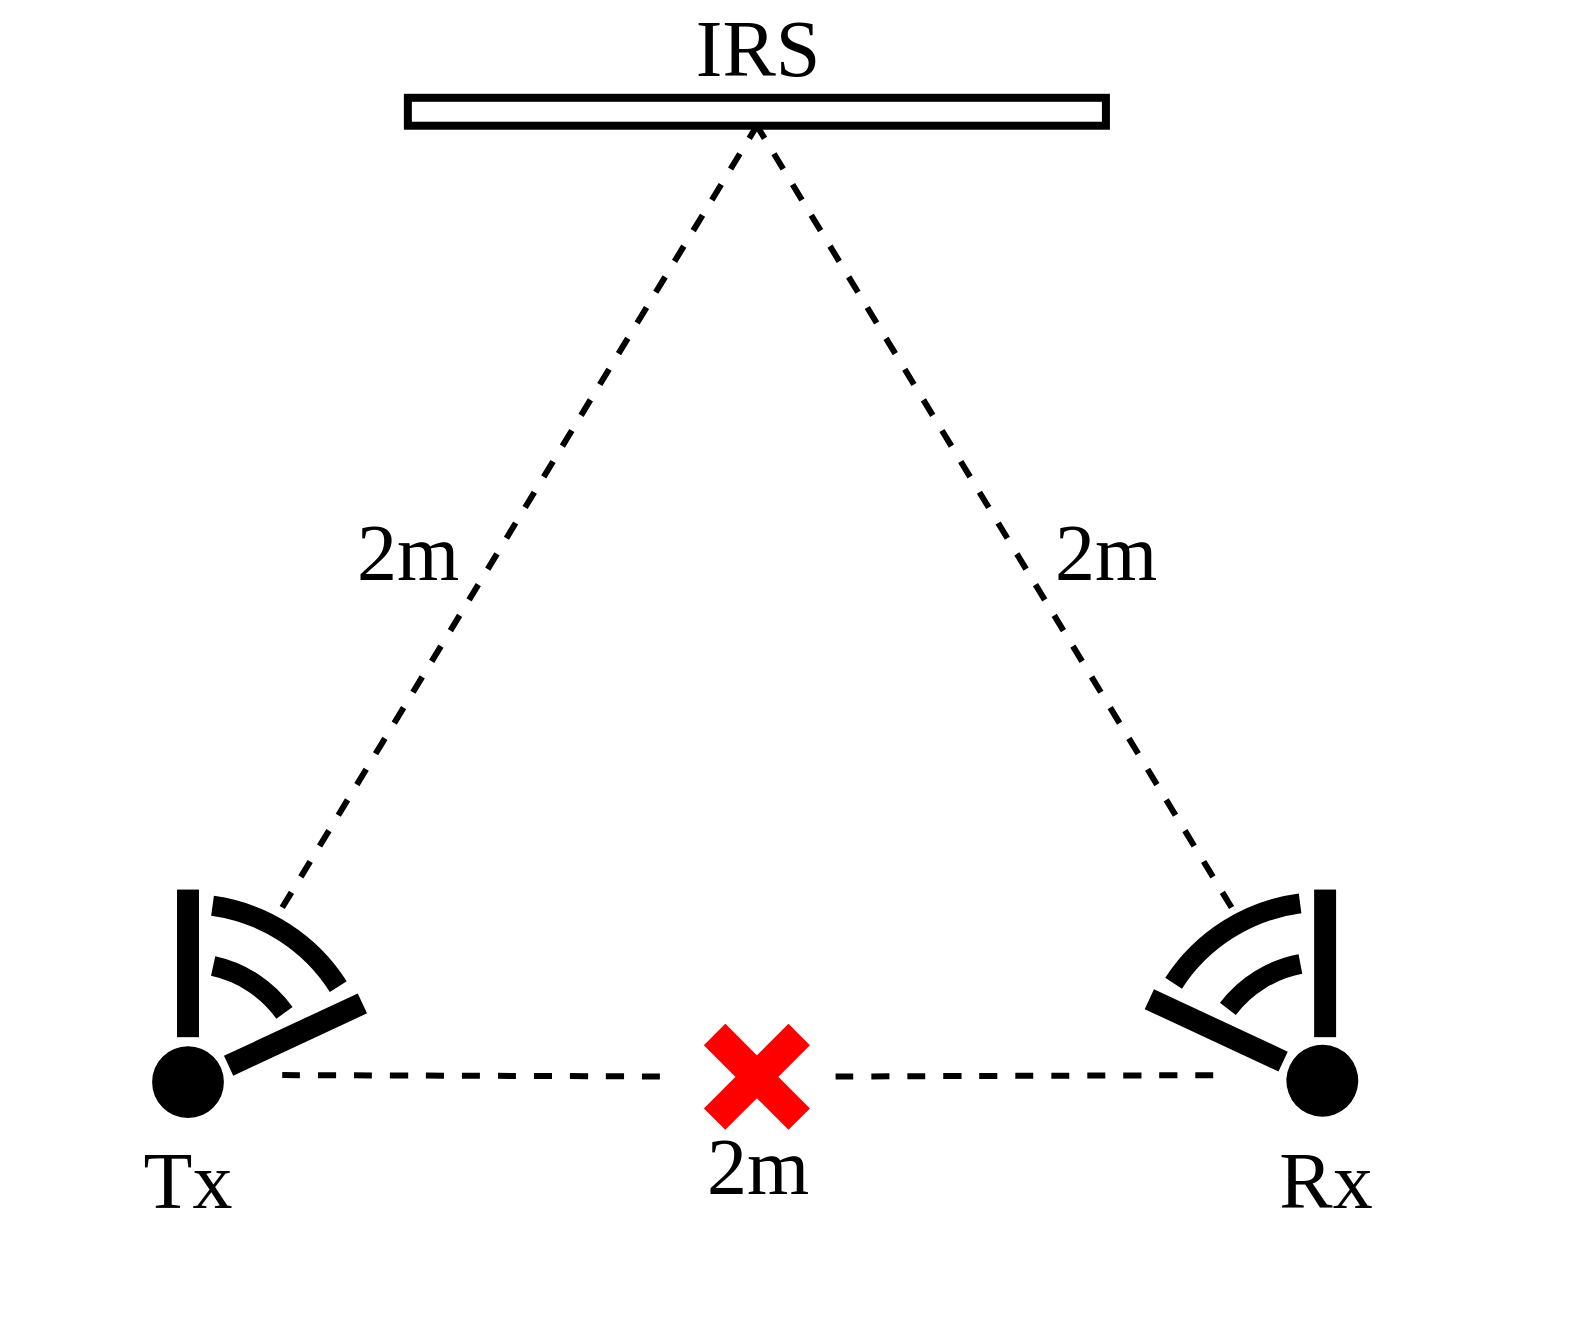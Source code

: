 <mxfile version="20.8.20" type="github">
  <diagram name="第 1 页" id="nWb5dET8S9Bkfj8i0xzv">
    <mxGraphModel dx="3033" dy="1212" grid="1" gridSize="10" guides="1" tooltips="1" connect="1" arrows="1" fold="1" page="1" pageScale="1" pageWidth="827" pageHeight="1169" math="0" shadow="0">
      <root>
        <mxCell id="0" />
        <mxCell id="1" parent="0" />
        <mxCell id="rLm_3yrIv_aUEa_EWCQV-1" value="" style="rounded=0;whiteSpace=wrap;html=1;strokeWidth=4;" vertex="1" parent="1">
          <mxGeometry x="-591.058" y="244.902" width="349.021" height="13.961" as="geometry" />
        </mxCell>
        <mxCell id="rLm_3yrIv_aUEa_EWCQV-22" value="" style="group" vertex="1" connectable="0" parent="1">
          <mxGeometry x="-790" y="642.786" width="178.001" height="183.236" as="geometry" />
        </mxCell>
        <mxCell id="rLm_3yrIv_aUEa_EWCQV-2" value="" style="ellipse;whiteSpace=wrap;html=1;aspect=fixed;fillColor=#000000;" vertex="1" parent="rLm_3yrIv_aUEa_EWCQV-22">
          <mxGeometry x="71.549" y="76.785" width="34.902" height="34.902" as="geometry" />
        </mxCell>
        <mxCell id="rLm_3yrIv_aUEa_EWCQV-13" value="" style="verticalLabelPosition=bottom;verticalAlign=top;html=1;shape=mxgraph.basic.arc;startAngle=0.034;endAngle=0.151;strokeWidth=10;fillColor=#000000;" vertex="1" parent="rLm_3yrIv_aUEa_EWCQV-22">
          <mxGeometry x="29.667" y="34.902" width="118.667" height="118.667" as="geometry" />
        </mxCell>
        <mxCell id="rLm_3yrIv_aUEa_EWCQV-17" value="" style="rounded=0;whiteSpace=wrap;html=1;strokeWidth=4;fillColor=#000000;" vertex="1" parent="rLm_3yrIv_aUEa_EWCQV-22">
          <mxGeometry x="85.51" width="6.98" height="69.804" as="geometry" />
        </mxCell>
        <mxCell id="rLm_3yrIv_aUEa_EWCQV-18" value="" style="verticalLabelPosition=bottom;verticalAlign=top;html=1;shape=mxgraph.basic.arc;startAngle=0.022;endAngle=0.16;strokeWidth=10;fillColor=#000000;" vertex="1" parent="rLm_3yrIv_aUEa_EWCQV-22">
          <mxGeometry y="5.235" width="178.001" height="178.001" as="geometry" />
        </mxCell>
        <mxCell id="rLm_3yrIv_aUEa_EWCQV-19" value="" style="rounded=0;whiteSpace=wrap;html=1;strokeWidth=4;fillColor=#000000;rotation=65;" vertex="1" parent="rLm_3yrIv_aUEa_EWCQV-22">
          <mxGeometry x="139.259" y="35.6" width="6.98" height="69.804" as="geometry" />
        </mxCell>
        <mxCell id="rLm_3yrIv_aUEa_EWCQV-46" value="Tx" style="text;html=1;strokeColor=none;fillColor=none;align=center;verticalAlign=middle;whiteSpace=wrap;rounded=0;fontSize=40;fontFamily=Times New Roman;" vertex="1" parent="rLm_3yrIv_aUEa_EWCQV-22">
          <mxGeometry x="68.059" y="132.628" width="41.883" height="20.941" as="geometry" />
        </mxCell>
        <mxCell id="rLm_3yrIv_aUEa_EWCQV-23" value="" style="group;rotation=-60;" vertex="1" connectable="0" parent="1">
          <mxGeometry x="-225.284" y="642.786" width="178.001" height="183.236" as="geometry" />
        </mxCell>
        <mxCell id="rLm_3yrIv_aUEa_EWCQV-24" value="" style="ellipse;whiteSpace=wrap;html=1;aspect=fixed;fillColor=#000000;rotation=-1505;" vertex="1" parent="rLm_3yrIv_aUEa_EWCQV-23">
          <mxGeometry x="73.992" y="76.087" width="34.902" height="34.902" as="geometry" />
        </mxCell>
        <mxCell id="rLm_3yrIv_aUEa_EWCQV-25" value="" style="verticalLabelPosition=bottom;verticalAlign=top;html=1;shape=mxgraph.basic.arc;startAngle=0.034;endAngle=0.151;strokeWidth=10;fillColor=#000000;rotation=-1505;" vertex="1" parent="rLm_3yrIv_aUEa_EWCQV-23">
          <mxGeometry x="32.11" y="34.204" width="118.667" height="118.667" as="geometry" />
        </mxCell>
        <mxCell id="rLm_3yrIv_aUEa_EWCQV-26" value="" style="rounded=0;whiteSpace=wrap;html=1;strokeWidth=4;fillColor=#000000;rotation=-1505;" vertex="1" parent="rLm_3yrIv_aUEa_EWCQV-23">
          <mxGeometry x="34.902" y="33.506" width="6.98" height="69.804" as="geometry" />
        </mxCell>
        <mxCell id="rLm_3yrIv_aUEa_EWCQV-27" value="" style="verticalLabelPosition=bottom;verticalAlign=top;html=1;shape=mxgraph.basic.arc;startAngle=0.022;endAngle=0.16;strokeWidth=10;fillColor=#000000;rotation=-1505;" vertex="1" parent="rLm_3yrIv_aUEa_EWCQV-23">
          <mxGeometry x="2.792" y="4.188" width="178.001" height="178.001" as="geometry" />
        </mxCell>
        <mxCell id="rLm_3yrIv_aUEa_EWCQV-28" value="" style="rounded=0;whiteSpace=wrap;html=1;strokeWidth=4;fillColor=#000000;rotation=-1440;" vertex="1" parent="rLm_3yrIv_aUEa_EWCQV-23">
          <mxGeometry x="89.349" width="6.98" height="69.804" as="geometry" />
        </mxCell>
        <mxCell id="rLm_3yrIv_aUEa_EWCQV-47" value="Rx" style="text;html=1;strokeColor=none;fillColor=none;align=center;verticalAlign=middle;whiteSpace=wrap;rounded=0;fontSize=40;fontFamily=Times New Roman;" vertex="1" parent="rLm_3yrIv_aUEa_EWCQV-23">
          <mxGeometry x="71.898" y="132.628" width="41.883" height="20.941" as="geometry" />
        </mxCell>
        <mxCell id="rLm_3yrIv_aUEa_EWCQV-35" value="" style="endArrow=none;dashed=1;html=1;strokeWidth=3;rounded=0;curved=1;startArrow=none;" edge="1" parent="1" source="rLm_3yrIv_aUEa_EWCQV-31">
          <mxGeometry width="50" height="50" relative="1" as="geometry">
            <mxPoint x="-653.882" y="733.532" as="sourcePoint" />
            <mxPoint x="-179.213" y="733.532" as="targetPoint" />
          </mxGeometry>
        </mxCell>
        <mxCell id="rLm_3yrIv_aUEa_EWCQV-36" value="2m" style="text;html=1;strokeColor=none;fillColor=none;align=center;verticalAlign=middle;whiteSpace=wrap;rounded=0;fontSize=40;fontFamily=Times New Roman;" vertex="1" parent="1">
          <mxGeometry x="-437.489" y="768.434" width="41.883" height="20.941" as="geometry" />
        </mxCell>
        <mxCell id="rLm_3yrIv_aUEa_EWCQV-38" value="" style="endArrow=none;dashed=1;html=1;strokeWidth=3;rounded=0;curved=1;" edge="1" parent="1" target="rLm_3yrIv_aUEa_EWCQV-31">
          <mxGeometry width="50" height="50" relative="1" as="geometry">
            <mxPoint x="-653.882" y="733.532" as="sourcePoint" />
            <mxPoint x="-179.213" y="733.532" as="targetPoint" />
          </mxGeometry>
        </mxCell>
        <mxCell id="rLm_3yrIv_aUEa_EWCQV-31" value="" style="shape=cross;whiteSpace=wrap;html=1;strokeWidth=4;fillColor=#FF0000;rotation=45;strokeColor=#FF0000;" vertex="1" parent="1">
          <mxGeometry x="-444.469" y="706.483" width="55.843" height="55.843" as="geometry" />
        </mxCell>
        <mxCell id="rLm_3yrIv_aUEa_EWCQV-40" value="" style="endArrow=none;dashed=1;html=1;rounded=0;strokeWidth=3;fontFamily=Times New Roman;fontSize=40;curved=1;entryX=0.5;entryY=1;entryDx=0;entryDy=0;" edge="1" parent="1" target="rLm_3yrIv_aUEa_EWCQV-1">
          <mxGeometry width="50" height="50" relative="1" as="geometry">
            <mxPoint x="-653.882" y="649.767" as="sourcePoint" />
            <mxPoint x="-430.508" y="286.785" as="targetPoint" />
          </mxGeometry>
        </mxCell>
        <mxCell id="rLm_3yrIv_aUEa_EWCQV-41" value="" style="endArrow=none;dashed=1;html=1;rounded=0;strokeWidth=3;fontFamily=Times New Roman;fontSize=40;curved=1;entryX=0.5;entryY=1;entryDx=0;entryDy=0;" edge="1" parent="1" target="rLm_3yrIv_aUEa_EWCQV-1">
          <mxGeometry width="50" height="50" relative="1" as="geometry">
            <mxPoint x="-179.213" y="649.767" as="sourcePoint" />
            <mxPoint x="-318.822" y="468.276" as="targetPoint" />
          </mxGeometry>
        </mxCell>
        <mxCell id="rLm_3yrIv_aUEa_EWCQV-42" value="2m" style="text;html=1;strokeColor=none;fillColor=none;align=center;verticalAlign=middle;whiteSpace=wrap;rounded=0;fontSize=40;fontFamily=Times New Roman;" vertex="1" parent="1">
          <mxGeometry x="-611.999" y="461.295" width="41.883" height="20.941" as="geometry" />
        </mxCell>
        <mxCell id="rLm_3yrIv_aUEa_EWCQV-43" value="2m" style="text;html=1;strokeColor=none;fillColor=none;align=center;verticalAlign=middle;whiteSpace=wrap;rounded=0;fontSize=40;fontFamily=Times New Roman;" vertex="1" parent="1">
          <mxGeometry x="-262.978" y="461.295" width="41.883" height="20.941" as="geometry" />
        </mxCell>
        <mxCell id="rLm_3yrIv_aUEa_EWCQV-45" value="IRS" style="text;html=1;strokeColor=none;fillColor=none;align=center;verticalAlign=middle;whiteSpace=wrap;rounded=0;fontSize=40;fontFamily=Times New Roman;" vertex="1" parent="1">
          <mxGeometry x="-437.489" y="210" width="41.883" height="20.941" as="geometry" />
        </mxCell>
      </root>
    </mxGraphModel>
  </diagram>
</mxfile>
